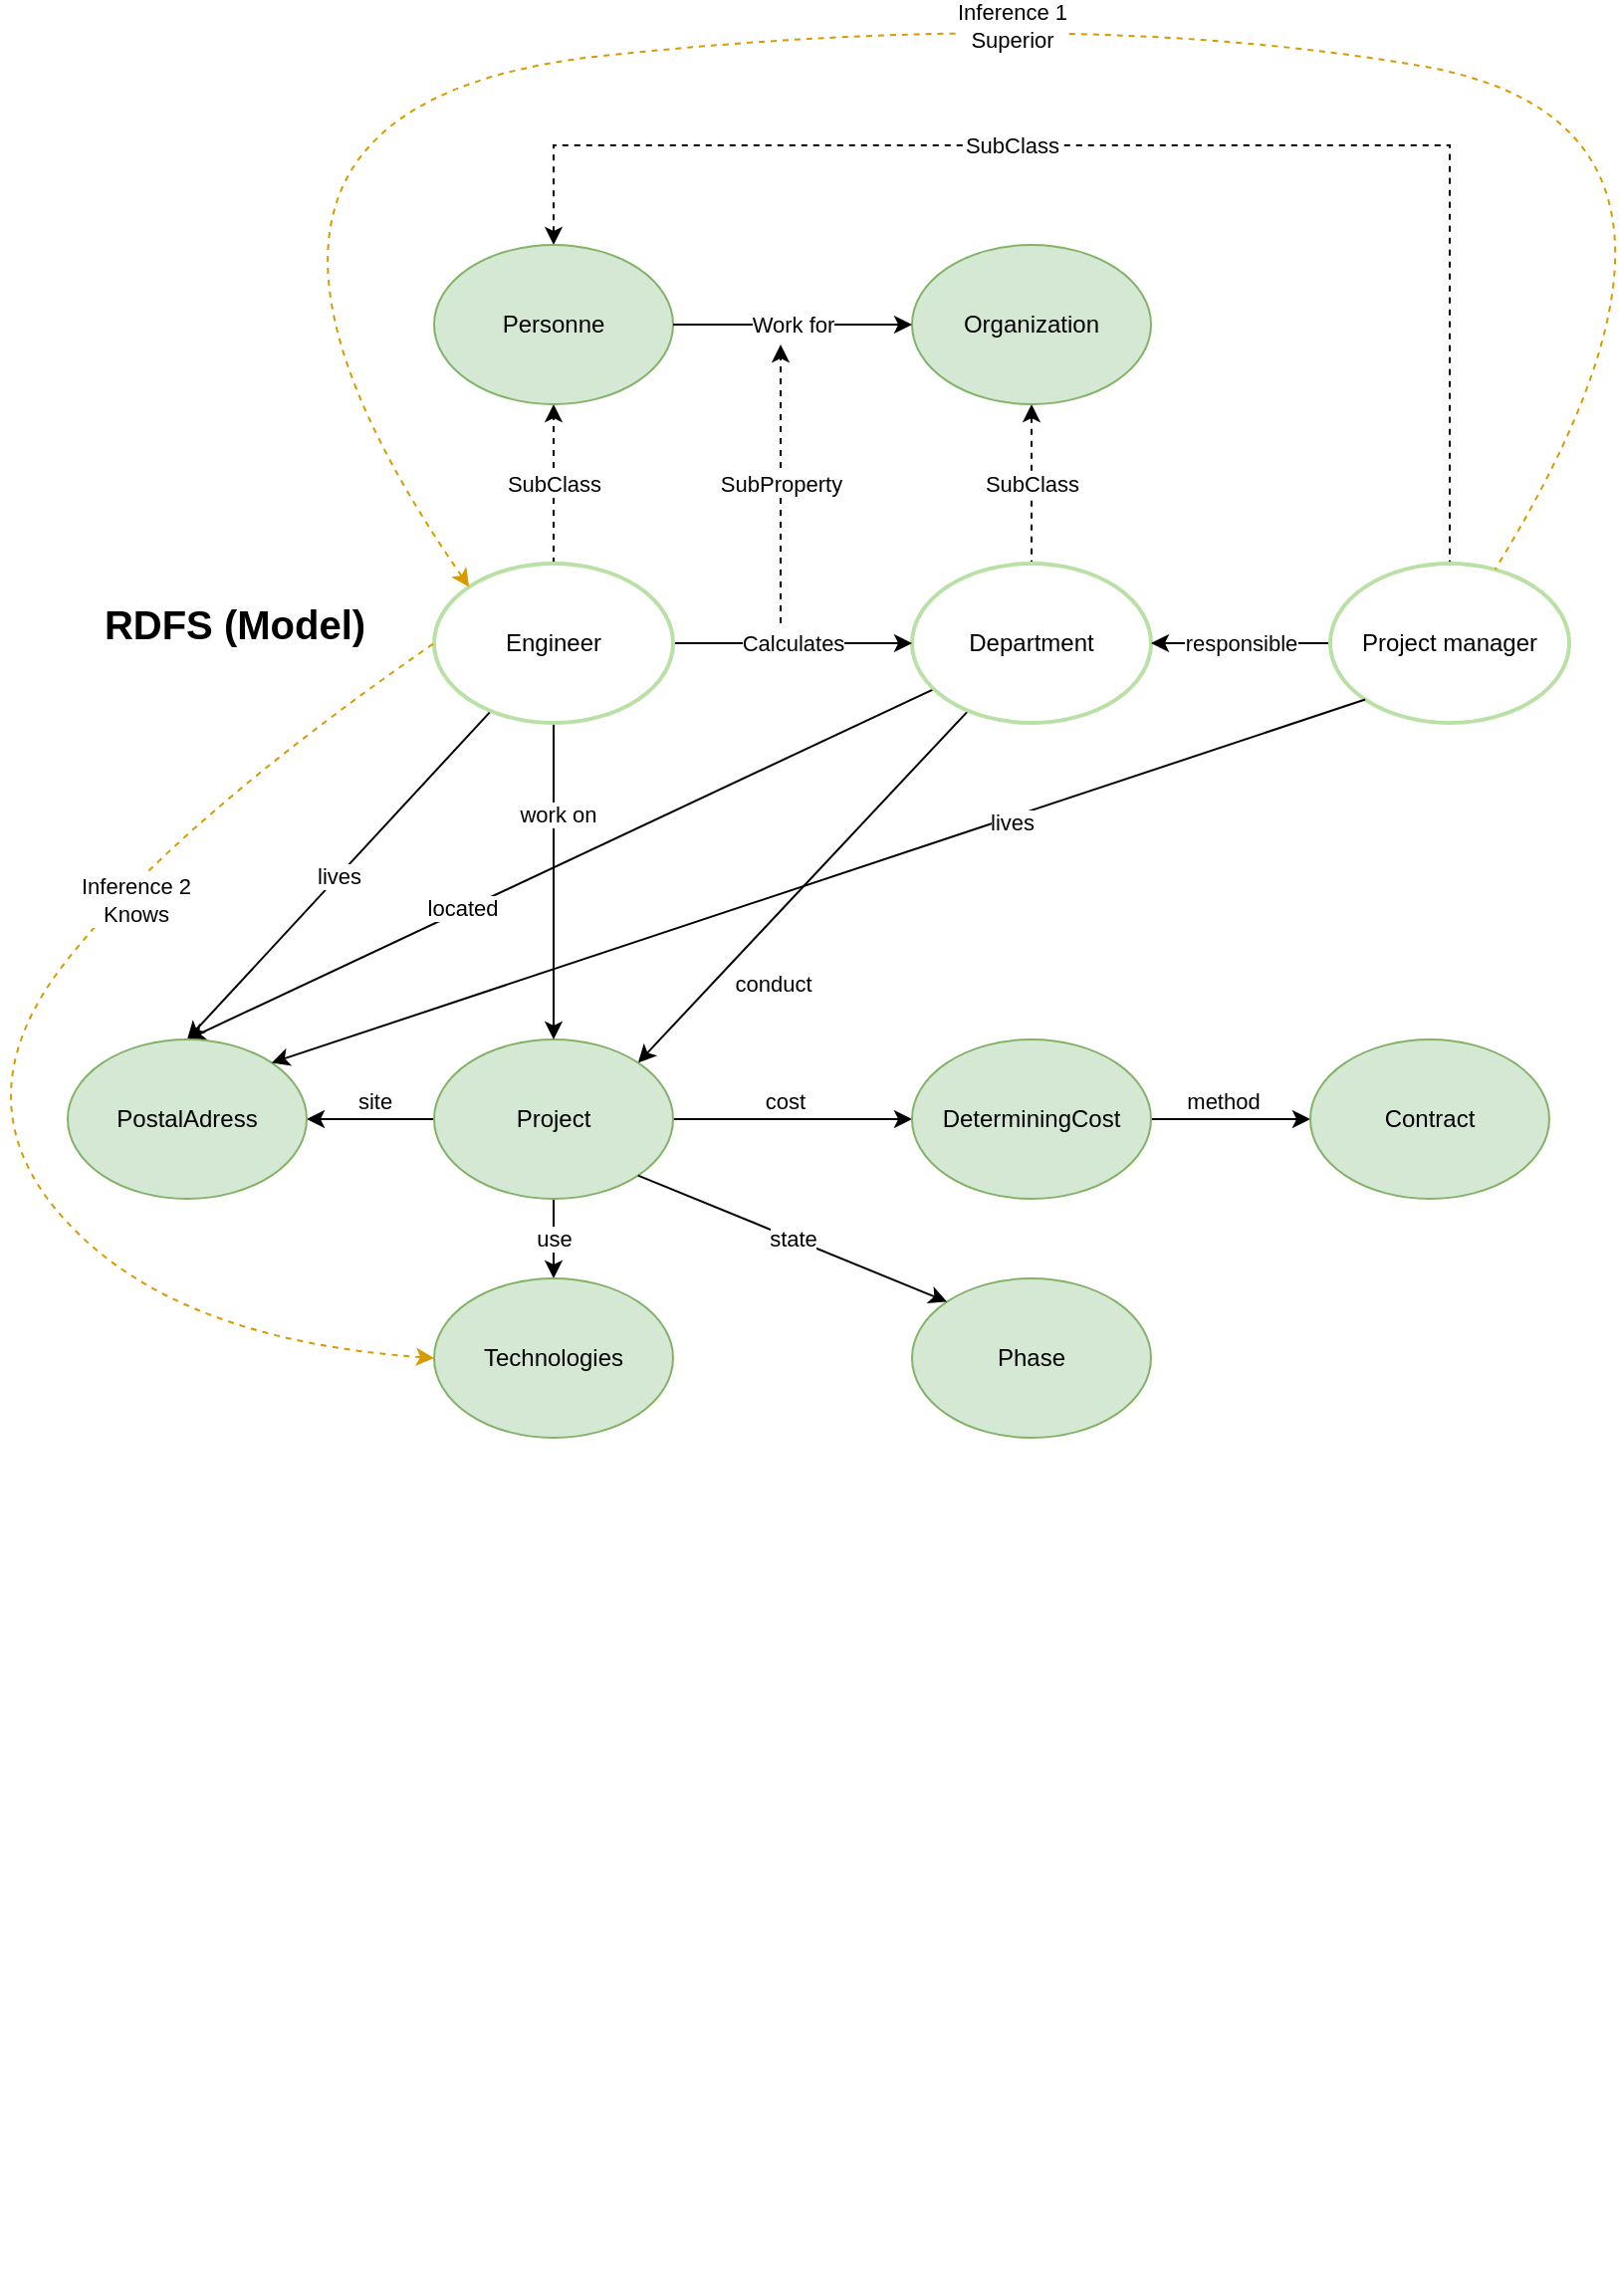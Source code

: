 <mxfile version="13.0.3" type="device"><diagram id="EW-x_EuusF-QCgN6GxOq" name="Page-1"><mxGraphModel dx="1933" dy="1003" grid="1" gridSize="10" guides="1" tooltips="1" connect="1" arrows="1" fold="1" page="1" pageScale="1" pageWidth="827" pageHeight="1169" math="0" shadow="0"><root><mxCell id="0"/><mxCell id="1" parent="0"/><mxCell id="a41JPB26SAuxeTKhMlLz-14" value="SubClass" style="edgeStyle=orthogonalEdgeStyle;rounded=0;orthogonalLoop=1;jettySize=auto;html=1;dashed=1;endArrow=none;endFill=0;startArrow=classic;startFill=1;" parent="1" source="QMlw3ybpETmTMgf70ETR-1" target="a41JPB26SAuxeTKhMlLz-13" edge="1"><mxGeometry relative="1" as="geometry"/></mxCell><mxCell id="QMlw3ybpETmTMgf70ETR-1" value="Organization&lt;i&gt;&lt;br&gt;&lt;/i&gt;" style="ellipse;whiteSpace=wrap;html=1;fillColor=#d5e8d4;strokeColor=#82b366;" parent="1" vertex="1"><mxGeometry x="-360" y="190" width="120" height="80" as="geometry"/></mxCell><mxCell id="KDx5tvGjzeXzS2xfDU-4-43" value="conduct" style="edgeStyle=none;rounded=0;orthogonalLoop=1;jettySize=auto;html=1;endArrow=classic;endFill=1;entryX=1;entryY=0;entryDx=0;entryDy=0;" parent="1" source="a41JPB26SAuxeTKhMlLz-13" target="QMlw3ybpETmTMgf70ETR-7" edge="1"><mxGeometry x="0.373" y="21" relative="1" as="geometry"><mxPoint y="1" as="offset"/></mxGeometry></mxCell><mxCell id="KDx5tvGjzeXzS2xfDU-4-49" value="located" style="edgeStyle=none;rounded=0;orthogonalLoop=1;jettySize=auto;html=1;entryX=0.5;entryY=0;entryDx=0;entryDy=0;startArrow=none;startFill=0;endArrow=classic;endFill=1;" parent="1" source="a41JPB26SAuxeTKhMlLz-13" target="a41JPB26SAuxeTKhMlLz-2" edge="1"><mxGeometry x="0.262" y="-1" relative="1" as="geometry"><mxPoint as="offset"/></mxGeometry></mxCell><mxCell id="a41JPB26SAuxeTKhMlLz-13" value="Department&lt;i&gt;&lt;br&gt;&lt;/i&gt;" style="ellipse;whiteSpace=wrap;html=1;strokeColor=#B9E0A5;strokeWidth=2;" parent="1" vertex="1"><mxGeometry x="-360" y="350" width="120" height="80" as="geometry"/></mxCell><mxCell id="KDx5tvGjzeXzS2xfDU-4-29" value="cost" style="edgeStyle=orthogonalEdgeStyle;rounded=0;orthogonalLoop=1;jettySize=auto;html=1;entryX=0;entryY=0.5;entryDx=0;entryDy=0;endArrow=classic;endFill=1;" parent="1" source="QMlw3ybpETmTMgf70ETR-7" target="a41JPB26SAuxeTKhMlLz-1" edge="1"><mxGeometry x="-0.074" y="9" relative="1" as="geometry"><mxPoint as="offset"/></mxGeometry></mxCell><mxCell id="KDx5tvGjzeXzS2xfDU-4-39" value="use" style="edgeStyle=orthogonalEdgeStyle;rounded=0;orthogonalLoop=1;jettySize=auto;html=1;entryX=0.5;entryY=0;entryDx=0;entryDy=0;endArrow=classic;endFill=1;" parent="1" source="QMlw3ybpETmTMgf70ETR-7" target="a41JPB26SAuxeTKhMlLz-4" edge="1"><mxGeometry relative="1" as="geometry"/></mxCell><mxCell id="KDx5tvGjzeXzS2xfDU-4-40" value="site" style="edgeStyle=orthogonalEdgeStyle;rounded=0;orthogonalLoop=1;jettySize=auto;html=1;entryX=1;entryY=0.5;entryDx=0;entryDy=0;endArrow=classic;endFill=1;" parent="1" source="QMlw3ybpETmTMgf70ETR-7" target="a41JPB26SAuxeTKhMlLz-2" edge="1"><mxGeometry x="-0.062" y="-9" relative="1" as="geometry"><mxPoint as="offset"/></mxGeometry></mxCell><mxCell id="QMlw3ybpETmTMgf70ETR-7" value="Project" style="ellipse;whiteSpace=wrap;html=1;fillColor=#d5e8d4;strokeColor=#82b366;" parent="1" vertex="1"><mxGeometry x="-600" y="589" width="120" height="80" as="geometry"/></mxCell><mxCell id="a41JPB26SAuxeTKhMlLz-12" value="SubClass" style="edgeStyle=orthogonalEdgeStyle;rounded=0;orthogonalLoop=1;jettySize=auto;html=1;endArrow=classic;endFill=1;startArrow=none;startFill=0;dashed=1;" parent="1" source="QMlw3ybpETmTMgf70ETR-22" target="a41JPB26SAuxeTKhMlLz-11" edge="1"><mxGeometry relative="1" as="geometry"/></mxCell><mxCell id="KDx5tvGjzeXzS2xfDU-4-26" value="Calculates" style="edgeStyle=orthogonalEdgeStyle;rounded=0;orthogonalLoop=1;jettySize=auto;html=1;endArrow=classic;endFill=1;entryX=0;entryY=0.5;entryDx=0;entryDy=0;" parent="1" source="QMlw3ybpETmTMgf70ETR-22" target="a41JPB26SAuxeTKhMlLz-13" edge="1"><mxGeometry relative="1" as="geometry"><mxPoint x="-422" y="410" as="targetPoint"/></mxGeometry></mxCell><mxCell id="KDx5tvGjzeXzS2xfDU-4-42" value="work on" style="rounded=0;orthogonalLoop=1;jettySize=auto;html=1;entryX=0.5;entryY=0;entryDx=0;entryDy=0;endArrow=classic;endFill=1;" parent="1" source="QMlw3ybpETmTMgf70ETR-22" target="QMlw3ybpETmTMgf70ETR-7" edge="1"><mxGeometry x="-0.419" y="2" relative="1" as="geometry"><mxPoint as="offset"/></mxGeometry></mxCell><mxCell id="KDx5tvGjzeXzS2xfDU-4-47" value="lives" style="edgeStyle=none;rounded=0;orthogonalLoop=1;jettySize=auto;html=1;entryX=0.5;entryY=0;entryDx=0;entryDy=0;startArrow=none;startFill=0;endArrow=classic;endFill=1;" parent="1" source="QMlw3ybpETmTMgf70ETR-22" target="a41JPB26SAuxeTKhMlLz-2" edge="1"><mxGeometry relative="1" as="geometry"/></mxCell><mxCell id="QMlw3ybpETmTMgf70ETR-22" value="Engineer&lt;i&gt;&lt;br&gt;&lt;/i&gt;" style="ellipse;whiteSpace=wrap;html=1;strokeColor=#B9E0A5;strokeWidth=2;" parent="1" vertex="1"><mxGeometry x="-600" y="350" width="120" height="80" as="geometry"/></mxCell><mxCell id="FRyoiItjLwoTpep9gaY8-24" value="SubClass" style="edgeStyle=none;rounded=0;orthogonalLoop=1;jettySize=auto;html=1;startArrow=classic;startFill=1;endArrow=none;endFill=0;strokeColor=#000000;entryX=0.5;entryY=0;entryDx=0;entryDy=0;exitX=0.5;exitY=0;exitDx=0;exitDy=0;dashed=1;" parent="1" source="a41JPB26SAuxeTKhMlLz-11" target="SCLyCIrYi9YNCTsX2E_v-1" edge="1"><mxGeometry x="-0.211" relative="1" as="geometry"><mxPoint x="-540" y="110" as="targetPoint"/><Array as="points"><mxPoint x="-540" y="140"/><mxPoint x="-90" y="140"/></Array><mxPoint as="offset"/></mxGeometry></mxCell><mxCell id="a41JPB26SAuxeTKhMlLz-11" value="Personne&lt;i&gt;&lt;br&gt;&lt;/i&gt;" style="ellipse;whiteSpace=wrap;html=1;fillColor=#d5e8d4;strokeColor=#82b366;" parent="1" vertex="1"><mxGeometry x="-600" y="190" width="120" height="80" as="geometry"/></mxCell><mxCell id="QMlw3ybpETmTMgf70ETR-40" value="Phase&lt;i&gt;&lt;br&gt;&lt;/i&gt;" style="ellipse;whiteSpace=wrap;html=1;fillColor=#d5e8d4;strokeColor=#82b366;" parent="1" vertex="1"><mxGeometry x="-360" y="709" width="120" height="80" as="geometry"/></mxCell><mxCell id="KDx5tvGjzeXzS2xfDU-4-37" value="method" style="edgeStyle=orthogonalEdgeStyle;rounded=0;orthogonalLoop=1;jettySize=auto;html=1;entryX=0;entryY=0.5;entryDx=0;entryDy=0;endArrow=classic;endFill=1;" parent="1" source="a41JPB26SAuxeTKhMlLz-1" target="KDx5tvGjzeXzS2xfDU-4-15" edge="1"><mxGeometry x="-0.106" y="9" relative="1" as="geometry"><mxPoint as="offset"/></mxGeometry></mxCell><mxCell id="KDx5tvGjzeXzS2xfDU-4-41" value="state" style="rounded=0;orthogonalLoop=1;jettySize=auto;html=1;endArrow=none;endFill=0;startArrow=classic;startFill=1;entryX=1;entryY=1;entryDx=0;entryDy=0;exitX=0;exitY=0;exitDx=0;exitDy=0;" parent="1" source="QMlw3ybpETmTMgf70ETR-40" target="QMlw3ybpETmTMgf70ETR-7" edge="1"><mxGeometry relative="1" as="geometry"/></mxCell><mxCell id="a41JPB26SAuxeTKhMlLz-1" value="DeterminingCost&lt;i&gt;&lt;br&gt;&lt;/i&gt;" style="ellipse;whiteSpace=wrap;html=1;fillColor=#d5e8d4;strokeColor=#82b366;" parent="1" vertex="1"><mxGeometry x="-360" y="589" width="120" height="80" as="geometry"/></mxCell><mxCell id="a41JPB26SAuxeTKhMlLz-2" value="PostalAdress&lt;i&gt;&lt;br&gt;&lt;/i&gt;" style="ellipse;whiteSpace=wrap;html=1;fillColor=#d5e8d4;strokeColor=#82b366;" parent="1" vertex="1"><mxGeometry x="-784" y="589" width="120" height="80" as="geometry"/></mxCell><mxCell id="a41JPB26SAuxeTKhMlLz-4" value="Technologies&lt;i&gt;&lt;br&gt;&lt;/i&gt;" style="ellipse;whiteSpace=wrap;html=1;fillColor=#d5e8d4;strokeColor=#82b366;" parent="1" vertex="1"><mxGeometry x="-600" y="709" width="120" height="80" as="geometry"/></mxCell><mxCell id="KDx5tvGjzeXzS2xfDU-4-9" value="Work for" style="endArrow=classic;html=1;exitX=1;exitY=0.5;exitDx=0;exitDy=0;entryX=0;entryY=0.5;entryDx=0;entryDy=0;endFill=1;" parent="1" source="a41JPB26SAuxeTKhMlLz-11" target="QMlw3ybpETmTMgf70ETR-1" edge="1"><mxGeometry width="50" height="50" relative="1" as="geometry"><mxPoint x="-182" y="480" as="sourcePoint"/><mxPoint x="-132" y="430" as="targetPoint"/></mxGeometry></mxCell><mxCell id="KDx5tvGjzeXzS2xfDU-4-15" value="Contract" style="ellipse;whiteSpace=wrap;html=1;fillColor=#d5e8d4;strokeColor=#82b366;" parent="1" vertex="1"><mxGeometry x="-160" y="589" width="120" height="80" as="geometry"/></mxCell><mxCell id="V-FfZz5RDB50jAxvc5ox-2" value="SubProperty" style="edgeStyle=orthogonalEdgeStyle;rounded=0;orthogonalLoop=1;jettySize=auto;html=1;dashed=1;endArrow=classic;endFill=1;" parent="1" edge="1"><mxGeometry relative="1" as="geometry"><mxPoint x="-426" y="240" as="targetPoint"/><mxPoint x="-426" y="380" as="sourcePoint"/></mxGeometry></mxCell><mxCell id="SCLyCIrYi9YNCTsX2E_v-2" value="responsible" style="edgeStyle=orthogonalEdgeStyle;rounded=0;orthogonalLoop=1;jettySize=auto;html=1;" parent="1" source="SCLyCIrYi9YNCTsX2E_v-1" target="a41JPB26SAuxeTKhMlLz-13" edge="1"><mxGeometry relative="1" as="geometry"/></mxCell><mxCell id="SCLyCIrYi9YNCTsX2E_v-1" value="Project manager&lt;i&gt;&lt;br&gt;&lt;/i&gt;" style="ellipse;whiteSpace=wrap;html=1;strokeColor=#B9E0A5;strokeWidth=2;" parent="1" vertex="1"><mxGeometry x="-150" y="350" width="120" height="80" as="geometry"/></mxCell><mxCell id="SCLyCIrYi9YNCTsX2E_v-3" value="Inference 1&lt;br&gt;Superior" style="curved=1;endArrow=none;html=1;exitX=0;exitY=0;exitDx=0;exitDy=0;fillColor=#ffe6cc;strokeColor=#d79b00;dashed=1;startArrow=classic;startFill=1;endFill=0;" parent="1" source="QMlw3ybpETmTMgf70ETR-22" target="SCLyCIrYi9YNCTsX2E_v-1" edge="1"><mxGeometry x="0.065" y="-7" width="50" height="50" relative="1" as="geometry"><mxPoint x="-360" y="360" as="sourcePoint"/><mxPoint x="-80" y="360" as="targetPoint"/><Array as="points"><mxPoint x="-750" y="120"/><mxPoint x="-280" y="70"/><mxPoint x="70" y="130"/></Array><mxPoint x="-1" as="offset"/></mxGeometry></mxCell><mxCell id="xpVMiKcvP4VuT36vAQAD-1" value="&lt;b&gt;RDFS (Model)&lt;/b&gt;" style="text;html=1;strokeColor=none;fillColor=none;align=center;verticalAlign=middle;whiteSpace=wrap;rounded=0;fontSize=20;" parent="1" vertex="1"><mxGeometry x="-770" y="370" width="140" height="20" as="geometry"/></mxCell><mxCell id="C8IAkIUv4qR2dWOYtqBl-20" value="Inference 2&lt;br&gt;Knows" style="curved=1;endArrow=none;html=1;exitX=0;exitY=0.5;exitDx=0;exitDy=0;fillColor=#ffe6cc;strokeColor=#d79b00;dashed=1;startArrow=classic;startFill=1;endFill=0;" parent="1" source="a41JPB26SAuxeTKhMlLz-4" edge="1"><mxGeometry x="0.358" y="-9" width="50" height="50" relative="1" as="geometry"><mxPoint x="-1182.426" y="1731.716" as="sourcePoint"/><mxPoint x="-600" y="390" as="targetPoint"/><Array as="points"><mxPoint x="-730" y="740"/><mxPoint x="-840" y="620"/><mxPoint x="-730" y="480"/></Array><mxPoint y="-1" as="offset"/></mxGeometry></mxCell><mxCell id="C8IAkIUv4qR2dWOYtqBl-38" value="lives" style="endArrow=classic;html=1;strokeColor=#000000;exitX=0;exitY=1;exitDx=0;exitDy=0;entryX=1;entryY=0;entryDx=0;entryDy=0;" parent="1" source="SCLyCIrYi9YNCTsX2E_v-1" target="a41JPB26SAuxeTKhMlLz-2" edge="1"><mxGeometry x="-0.35" y="3" width="50" height="50" relative="1" as="geometry"><mxPoint x="-390" y="1070" as="sourcePoint"/><mxPoint x="-340" y="1020" as="targetPoint"/><mxPoint as="offset"/></mxGeometry></mxCell><mxCell id="G9Um9_jde7opPHVa7bUr-11" style="edgeStyle=none;rounded=0;orthogonalLoop=1;jettySize=auto;html=1;exitX=0.5;exitY=0;exitDx=0;exitDy=0;strokeColor=#999999;" parent="1" edge="1"><mxGeometry relative="1" as="geometry"><mxPoint x="-810" y="1130.0" as="sourcePoint"/><mxPoint x="-810" y="1130.0" as="targetPoint"/></mxGeometry></mxCell><mxCell id="G9Um9_jde7opPHVa7bUr-21" style="edgeStyle=none;rounded=0;orthogonalLoop=1;jettySize=auto;html=1;exitX=0.5;exitY=1;exitDx=0;exitDy=0;strokeColor=#999999;" parent="1" edge="1"><mxGeometry relative="1" as="geometry"><mxPoint x="-810" y="1210.0" as="sourcePoint"/><mxPoint x="-810" y="1210.0" as="targetPoint"/></mxGeometry></mxCell></root></mxGraphModel></diagram></mxfile>